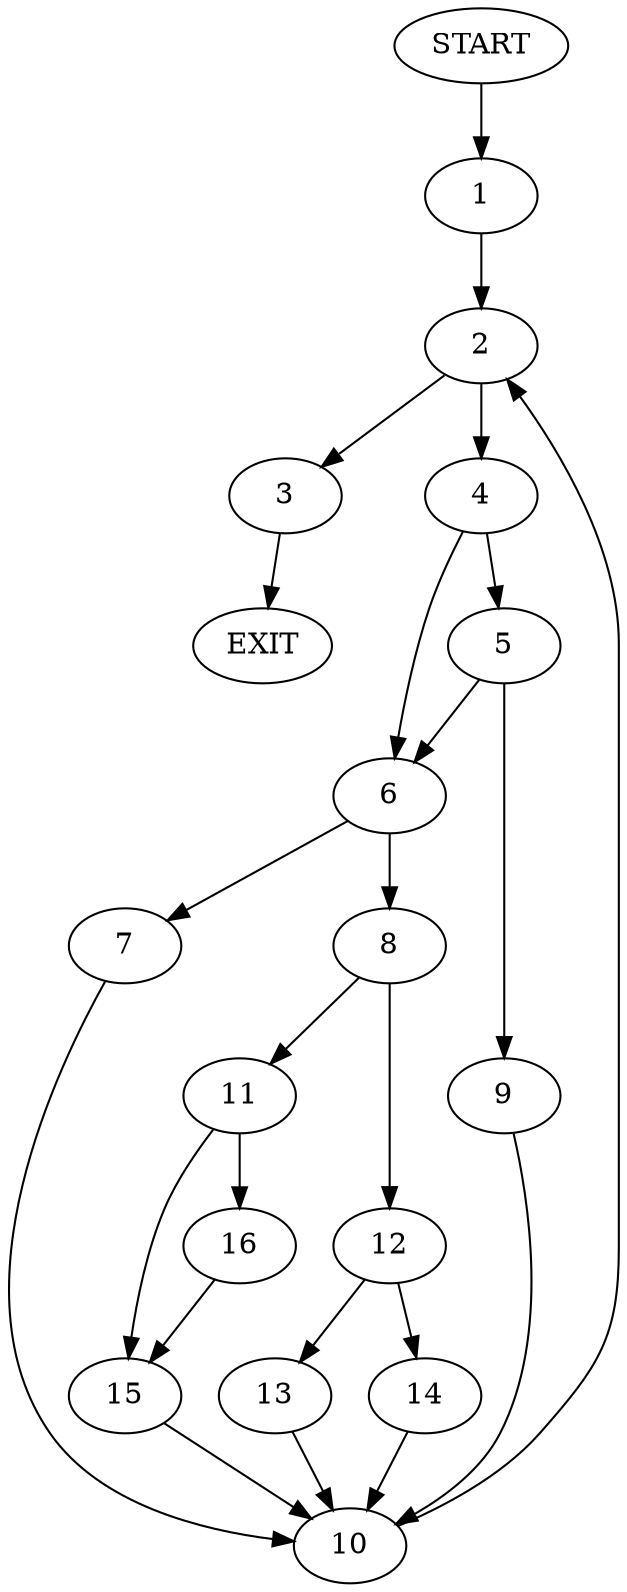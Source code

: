digraph {
0 [label="START"]
17 [label="EXIT"]
0 -> 1
1 -> 2
2 -> 3
2 -> 4
3 -> 17
4 -> 5
4 -> 6
6 -> 7
6 -> 8
5 -> 6
5 -> 9
9 -> 10
10 -> 2
7 -> 10
8 -> 11
8 -> 12
12 -> 13
12 -> 14
11 -> 15
11 -> 16
16 -> 15
15 -> 10
13 -> 10
14 -> 10
}
